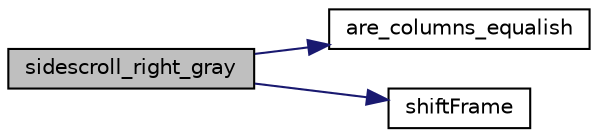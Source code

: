 digraph "sidescroll_right_gray"
{
  edge [fontname="Helvetica",fontsize="10",labelfontname="Helvetica",labelfontsize="10"];
  node [fontname="Helvetica",fontsize="10",shape=record];
  rankdir="LR";
  Node62 [label="sidescroll_right_gray",height=0.2,width=0.4,color="black", fillcolor="grey75", style="filled", fontcolor="black"];
  Node62 -> Node63 [color="midnightblue",fontsize="10",style="solid",fontname="Helvetica"];
  Node63 [label="are_columns_equalish",height=0.2,width=0.4,color="black", fillcolor="white", style="filled",URL="$_i_p__ledge__detect_8cpp.html#a681083b48d41a929ce9dedec71e39e6f"];
  Node62 -> Node64 [color="midnightblue",fontsize="10",style="solid",fontname="Helvetica"];
  Node64 [label="shiftFrame",height=0.2,width=0.4,color="black", fillcolor="white", style="filled",URL="$_i_p__ledge__detect_8cpp.html#a7b4e045164b2d5fa410b26cb950fbb15"];
}
